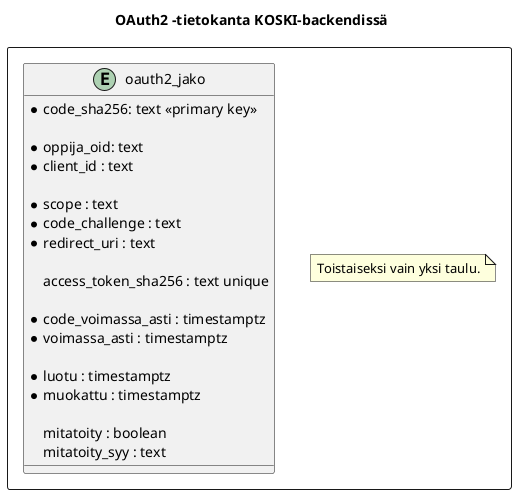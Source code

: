 @startuml

title OAuth2 -tietokanta KOSKI-backendissä
rectangle #White {

Note as taulu
 Toistaiseksi vain yksi taulu.
end note

entity "oauth2_jako" as auth {
  *code_sha256: text <<primary key>>

  *oppija_oid: text
  *client_id : text

  *scope : text
  *code_challenge : text
  *redirect_uri : text

  access_token_sha256 : text unique

  *code_voimassa_asti : timestamptz
  *voimassa_asti : timestamptz

  *luotu : timestamptz
  *muokattu : timestamptz

  mitatoity : boolean
  mitatoity_syy : text
}

}

@enduml

